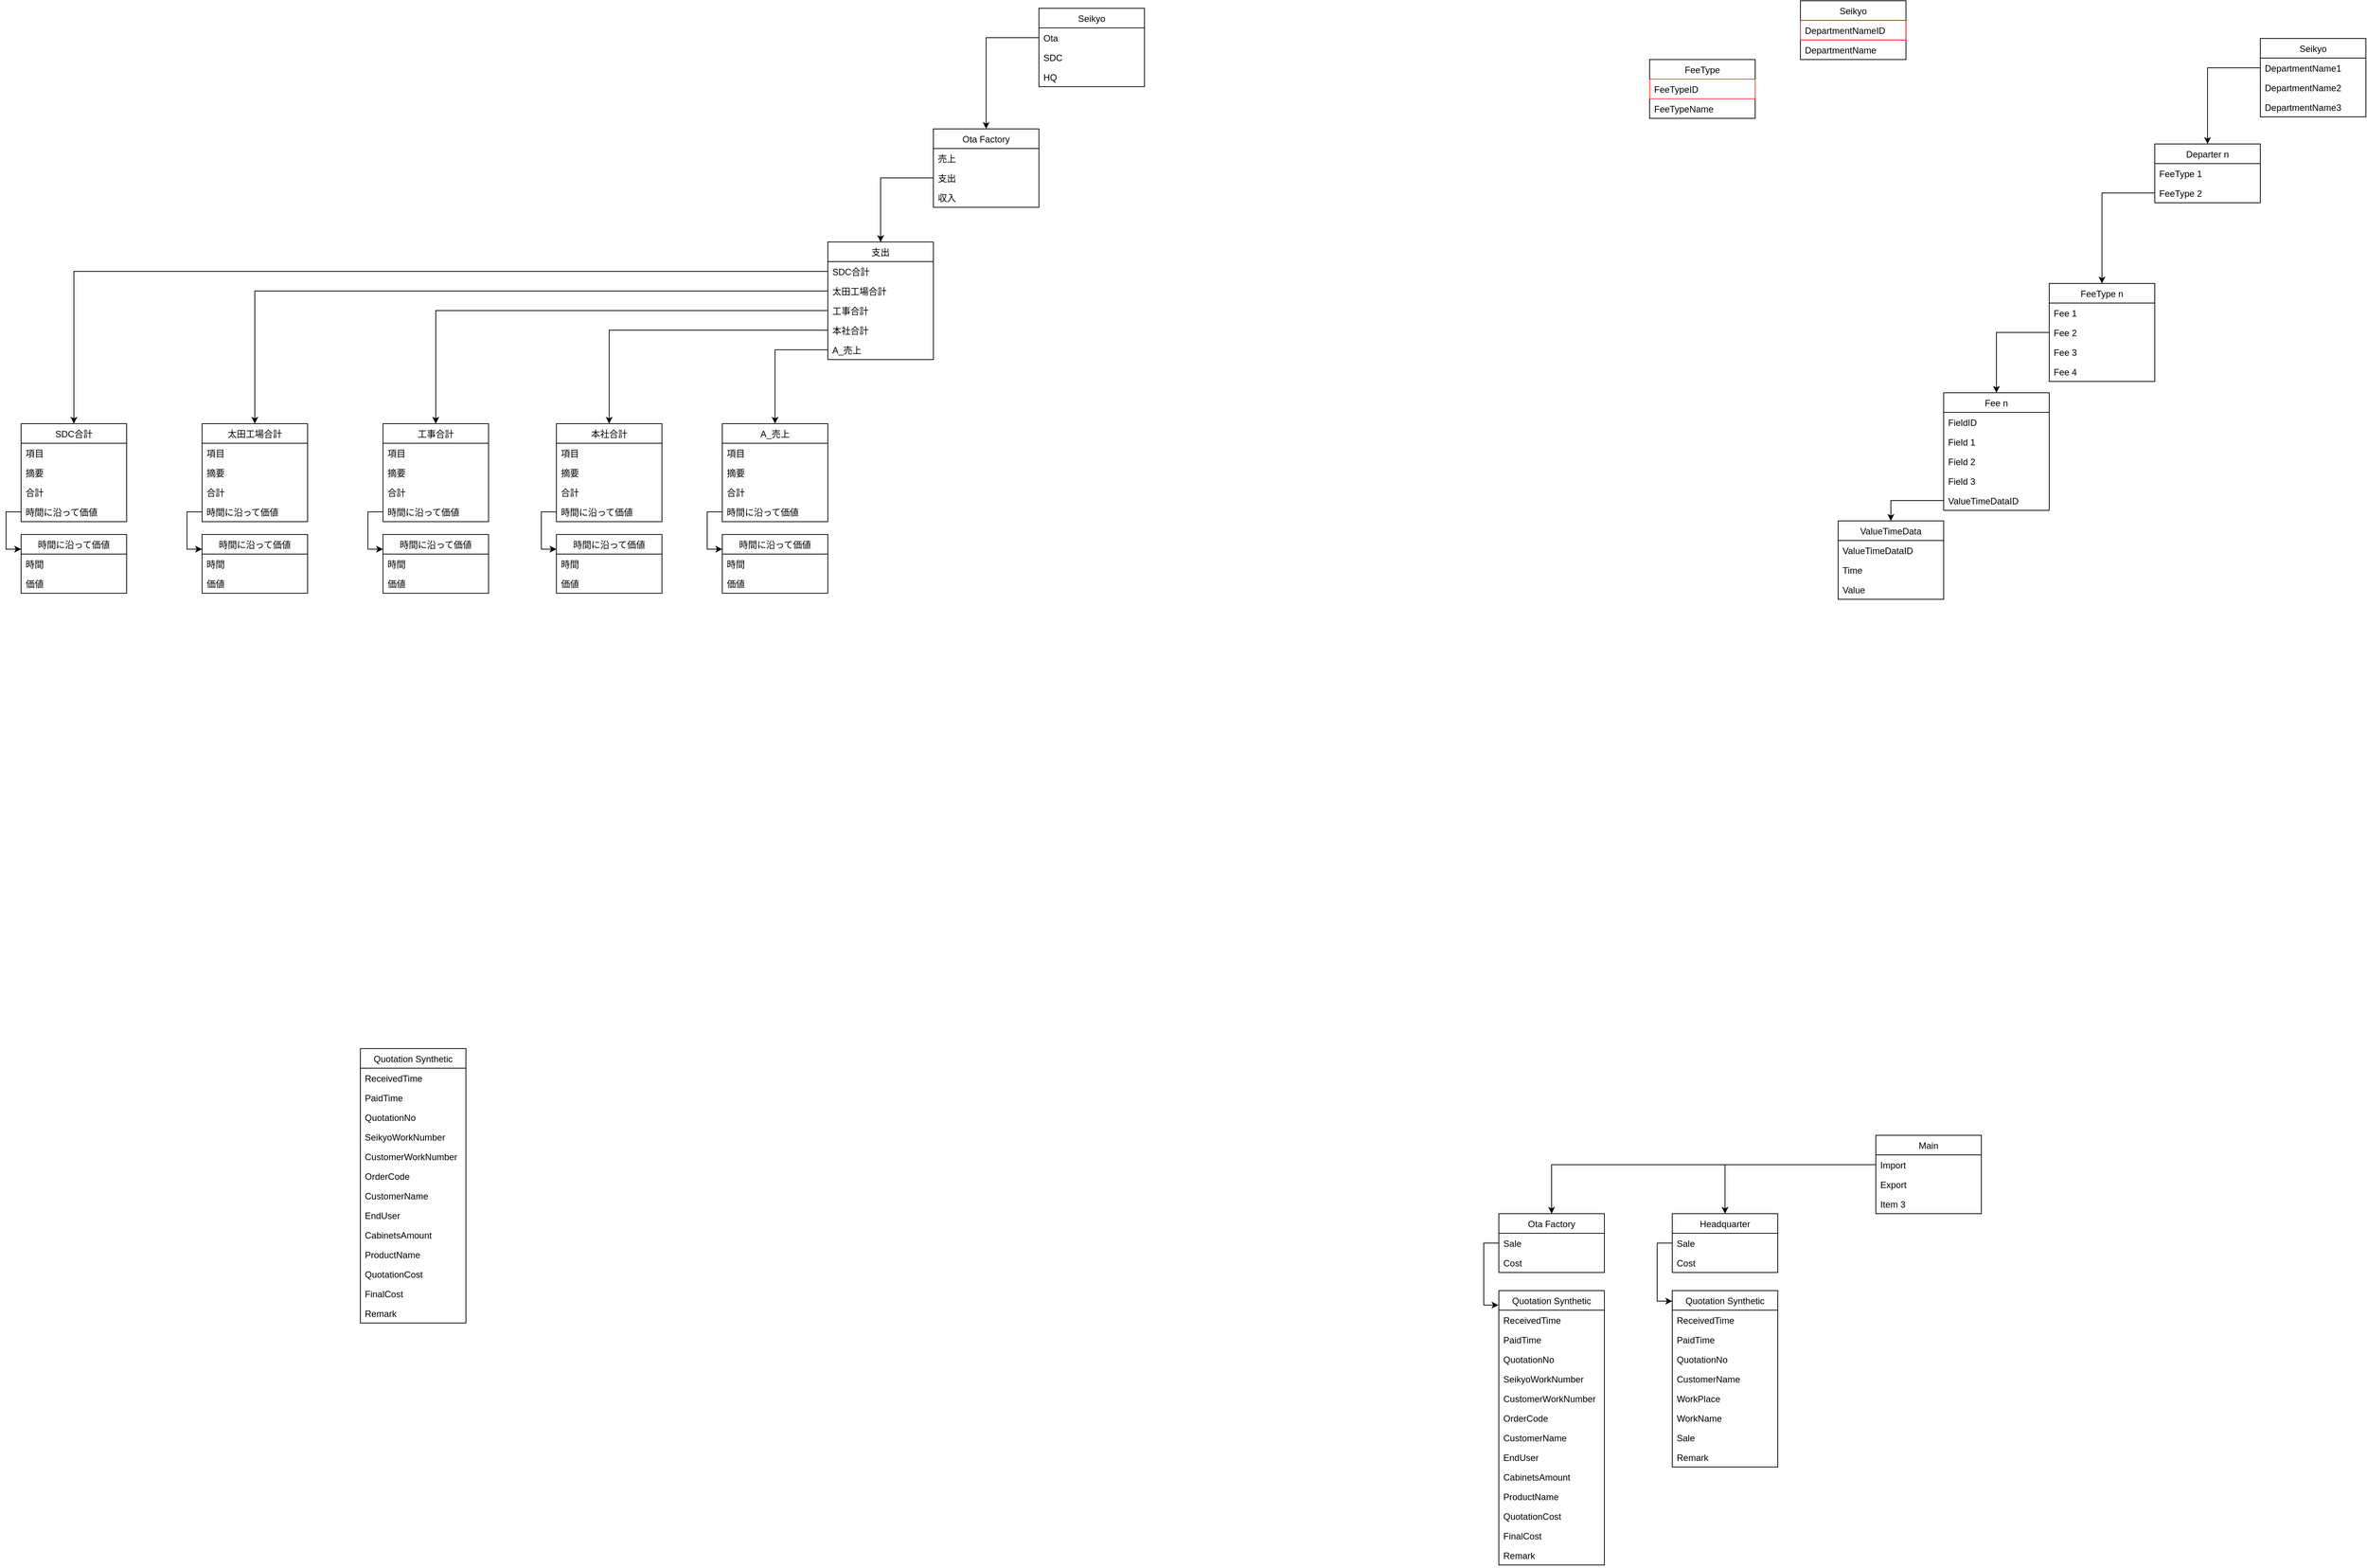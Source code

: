 <mxfile version="14.6.13" type="device"><diagram name="Page-1" id="5f0bae14-7c28-e335-631c-24af17079c00"><mxGraphModel dx="3862" dy="1682" grid="1" gridSize="10" guides="1" tooltips="1" connect="1" arrows="1" fold="1" page="1" pageScale="1" pageWidth="1100" pageHeight="850" background="#ffffff" math="0" shadow="0"><root><mxCell id="0"/><mxCell id="1" parent="0"/><mxCell id="b7FvER6oahAJtazJv_hI-1" value="Main" style="swimlane;fontStyle=0;childLayout=stackLayout;horizontal=1;startSize=26;horizontalStack=0;resizeParent=1;resizeParentMax=0;resizeLast=0;collapsible=1;marginBottom=0;" parent="1" vertex="1"><mxGeometry x="300" y="705" width="140" height="104" as="geometry"/></mxCell><mxCell id="b7FvER6oahAJtazJv_hI-2" value="Import" style="text;strokeColor=none;fillColor=none;align=left;verticalAlign=top;spacingLeft=4;spacingRight=4;overflow=hidden;rotatable=0;points=[[0,0.5],[1,0.5]];portConstraint=eastwest;" parent="b7FvER6oahAJtazJv_hI-1" vertex="1"><mxGeometry y="26" width="140" height="26" as="geometry"/></mxCell><mxCell id="b7FvER6oahAJtazJv_hI-3" value="Export" style="text;strokeColor=none;fillColor=none;align=left;verticalAlign=top;spacingLeft=4;spacingRight=4;overflow=hidden;rotatable=0;points=[[0,0.5],[1,0.5]];portConstraint=eastwest;" parent="b7FvER6oahAJtazJv_hI-1" vertex="1"><mxGeometry y="52" width="140" height="26" as="geometry"/></mxCell><mxCell id="b7FvER6oahAJtazJv_hI-4" value="Item 3" style="text;strokeColor=none;fillColor=none;align=left;verticalAlign=top;spacingLeft=4;spacingRight=4;overflow=hidden;rotatable=0;points=[[0,0.5],[1,0.5]];portConstraint=eastwest;" parent="b7FvER6oahAJtazJv_hI-1" vertex="1"><mxGeometry y="78" width="140" height="26" as="geometry"/></mxCell><mxCell id="b7FvER6oahAJtazJv_hI-6" value="Headquarter" style="swimlane;fontStyle=0;childLayout=stackLayout;horizontal=1;startSize=26;horizontalStack=0;resizeParent=1;resizeParentMax=0;resizeLast=0;collapsible=1;marginBottom=0;" parent="1" vertex="1"><mxGeometry x="30" y="809" width="140" height="78" as="geometry"/></mxCell><mxCell id="b7FvER6oahAJtazJv_hI-7" value="Sale" style="text;strokeColor=none;fillColor=none;align=left;verticalAlign=top;spacingLeft=4;spacingRight=4;overflow=hidden;rotatable=0;points=[[0,0.5],[1,0.5]];portConstraint=eastwest;" parent="b7FvER6oahAJtazJv_hI-6" vertex="1"><mxGeometry y="26" width="140" height="26" as="geometry"/></mxCell><mxCell id="b7FvER6oahAJtazJv_hI-25" value="Cost" style="text;strokeColor=none;fillColor=none;align=left;verticalAlign=top;spacingLeft=4;spacingRight=4;overflow=hidden;rotatable=0;points=[[0,0.5],[1,0.5]];portConstraint=eastwest;" parent="b7FvER6oahAJtazJv_hI-6" vertex="1"><mxGeometry y="52" width="140" height="26" as="geometry"/></mxCell><mxCell id="b7FvER6oahAJtazJv_hI-10" style="edgeStyle=orthogonalEdgeStyle;rounded=0;orthogonalLoop=1;jettySize=auto;html=1;entryX=0.5;entryY=0;entryDx=0;entryDy=0;" parent="1" source="b7FvER6oahAJtazJv_hI-2" target="b7FvER6oahAJtazJv_hI-6" edge="1"><mxGeometry relative="1" as="geometry"/></mxCell><mxCell id="b7FvER6oahAJtazJv_hI-21" value="Ota Factory" style="swimlane;fontStyle=0;childLayout=stackLayout;horizontal=1;startSize=26;horizontalStack=0;resizeParent=1;resizeParentMax=0;resizeLast=0;collapsible=1;marginBottom=0;" parent="1" vertex="1"><mxGeometry x="-200" y="809" width="140" height="78" as="geometry"/></mxCell><mxCell id="b7FvER6oahAJtazJv_hI-22" value="Sale" style="text;strokeColor=none;fillColor=none;align=left;verticalAlign=top;spacingLeft=4;spacingRight=4;overflow=hidden;rotatable=0;points=[[0,0.5],[1,0.5]];portConstraint=eastwest;" parent="b7FvER6oahAJtazJv_hI-21" vertex="1"><mxGeometry y="26" width="140" height="26" as="geometry"/></mxCell><mxCell id="b7FvER6oahAJtazJv_hI-23" value="Cost" style="text;strokeColor=none;fillColor=none;align=left;verticalAlign=top;spacingLeft=4;spacingRight=4;overflow=hidden;rotatable=0;points=[[0,0.5],[1,0.5]];portConstraint=eastwest;" parent="b7FvER6oahAJtazJv_hI-21" vertex="1"><mxGeometry y="52" width="140" height="26" as="geometry"/></mxCell><mxCell id="b7FvER6oahAJtazJv_hI-26" value="Quotation Synthetic" style="swimlane;fontStyle=0;childLayout=stackLayout;horizontal=1;startSize=26;horizontalStack=0;resizeParent=1;resizeParentMax=0;resizeLast=0;collapsible=1;marginBottom=0;" parent="1" vertex="1"><mxGeometry x="30" y="911" width="140" height="234" as="geometry"/></mxCell><mxCell id="b7FvER6oahAJtazJv_hI-34" value="ReceivedTime" style="text;strokeColor=none;fillColor=none;align=left;verticalAlign=top;spacingLeft=4;spacingRight=4;overflow=hidden;rotatable=0;points=[[0,0.5],[1,0.5]];portConstraint=eastwest;" parent="b7FvER6oahAJtazJv_hI-26" vertex="1"><mxGeometry y="26" width="140" height="26" as="geometry"/></mxCell><mxCell id="b7FvER6oahAJtazJv_hI-35" value="PaidTime" style="text;strokeColor=none;fillColor=none;align=left;verticalAlign=top;spacingLeft=4;spacingRight=4;overflow=hidden;rotatable=0;points=[[0,0.5],[1,0.5]];portConstraint=eastwest;" parent="b7FvER6oahAJtazJv_hI-26" vertex="1"><mxGeometry y="52" width="140" height="26" as="geometry"/></mxCell><mxCell id="b7FvER6oahAJtazJv_hI-27" value="QuotationNo" style="text;strokeColor=none;fillColor=none;align=left;verticalAlign=top;spacingLeft=4;spacingRight=4;overflow=hidden;rotatable=0;points=[[0,0.5],[1,0.5]];portConstraint=eastwest;" parent="b7FvER6oahAJtazJv_hI-26" vertex="1"><mxGeometry y="78" width="140" height="26" as="geometry"/></mxCell><mxCell id="b7FvER6oahAJtazJv_hI-29" value="CustomerName" style="text;strokeColor=none;fillColor=none;align=left;verticalAlign=top;spacingLeft=4;spacingRight=4;overflow=hidden;rotatable=0;points=[[0,0.5],[1,0.5]];portConstraint=eastwest;" parent="b7FvER6oahAJtazJv_hI-26" vertex="1"><mxGeometry y="104" width="140" height="26" as="geometry"/></mxCell><mxCell id="b7FvER6oahAJtazJv_hI-30" value="WorkPlace" style="text;strokeColor=none;fillColor=none;align=left;verticalAlign=top;spacingLeft=4;spacingRight=4;overflow=hidden;rotatable=0;points=[[0,0.5],[1,0.5]];portConstraint=eastwest;" parent="b7FvER6oahAJtazJv_hI-26" vertex="1"><mxGeometry y="130" width="140" height="26" as="geometry"/></mxCell><mxCell id="b7FvER6oahAJtazJv_hI-31" value="WorkName" style="text;strokeColor=none;fillColor=none;align=left;verticalAlign=top;spacingLeft=4;spacingRight=4;overflow=hidden;rotatable=0;points=[[0,0.5],[1,0.5]];portConstraint=eastwest;" parent="b7FvER6oahAJtazJv_hI-26" vertex="1"><mxGeometry y="156" width="140" height="26" as="geometry"/></mxCell><mxCell id="b7FvER6oahAJtazJv_hI-32" value="Sale" style="text;strokeColor=none;fillColor=none;align=left;verticalAlign=top;spacingLeft=4;spacingRight=4;overflow=hidden;rotatable=0;points=[[0,0.5],[1,0.5]];portConstraint=eastwest;" parent="b7FvER6oahAJtazJv_hI-26" vertex="1"><mxGeometry y="182" width="140" height="26" as="geometry"/></mxCell><mxCell id="b7FvER6oahAJtazJv_hI-33" value="Remark" style="text;strokeColor=none;fillColor=none;align=left;verticalAlign=top;spacingLeft=4;spacingRight=4;overflow=hidden;rotatable=0;points=[[0,0.5],[1,0.5]];portConstraint=eastwest;" parent="b7FvER6oahAJtazJv_hI-26" vertex="1"><mxGeometry y="208" width="140" height="26" as="geometry"/></mxCell><mxCell id="b7FvER6oahAJtazJv_hI-36" style="edgeStyle=orthogonalEdgeStyle;rounded=0;orthogonalLoop=1;jettySize=auto;html=1;entryX=0;entryY=0.06;entryDx=0;entryDy=0;entryPerimeter=0;" parent="1" source="b7FvER6oahAJtazJv_hI-7" target="b7FvER6oahAJtazJv_hI-26" edge="1"><mxGeometry relative="1" as="geometry"/></mxCell><mxCell id="b7FvER6oahAJtazJv_hI-37" value="Quotation Synthetic" style="swimlane;fontStyle=0;childLayout=stackLayout;horizontal=1;startSize=26;horizontalStack=0;resizeParent=1;resizeParentMax=0;resizeLast=0;collapsible=1;marginBottom=0;" parent="1" vertex="1"><mxGeometry x="-200" y="911" width="140" height="364" as="geometry"/></mxCell><mxCell id="b7FvER6oahAJtazJv_hI-38" value="ReceivedTime" style="text;strokeColor=none;fillColor=none;align=left;verticalAlign=top;spacingLeft=4;spacingRight=4;overflow=hidden;rotatable=0;points=[[0,0.5],[1,0.5]];portConstraint=eastwest;" parent="b7FvER6oahAJtazJv_hI-37" vertex="1"><mxGeometry y="26" width="140" height="26" as="geometry"/></mxCell><mxCell id="b7FvER6oahAJtazJv_hI-55" value="PaidTime" style="text;strokeColor=none;fillColor=none;align=left;verticalAlign=top;spacingLeft=4;spacingRight=4;overflow=hidden;rotatable=0;points=[[0,0.5],[1,0.5]];portConstraint=eastwest;" parent="b7FvER6oahAJtazJv_hI-37" vertex="1"><mxGeometry y="52" width="140" height="26" as="geometry"/></mxCell><mxCell id="b7FvER6oahAJtazJv_hI-40" value="QuotationNo" style="text;strokeColor=none;fillColor=none;align=left;verticalAlign=top;spacingLeft=4;spacingRight=4;overflow=hidden;rotatable=0;points=[[0,0.5],[1,0.5]];portConstraint=eastwest;" parent="b7FvER6oahAJtazJv_hI-37" vertex="1"><mxGeometry y="78" width="140" height="26" as="geometry"/></mxCell><mxCell id="b7FvER6oahAJtazJv_hI-50" value="SeikyoWorkNumber" style="text;strokeColor=none;fillColor=none;align=left;verticalAlign=top;spacingLeft=4;spacingRight=4;overflow=hidden;rotatable=0;points=[[0,0.5],[1,0.5]];portConstraint=eastwest;" parent="b7FvER6oahAJtazJv_hI-37" vertex="1"><mxGeometry y="104" width="140" height="26" as="geometry"/></mxCell><mxCell id="b7FvER6oahAJtazJv_hI-51" value="CustomerWorkNumber" style="text;strokeColor=none;fillColor=none;align=left;verticalAlign=top;spacingLeft=4;spacingRight=4;overflow=hidden;rotatable=0;points=[[0,0.5],[1,0.5]];portConstraint=eastwest;" parent="b7FvER6oahAJtazJv_hI-37" vertex="1"><mxGeometry y="130" width="140" height="26" as="geometry"/></mxCell><mxCell id="b7FvER6oahAJtazJv_hI-49" value="OrderCode" style="text;strokeColor=none;fillColor=none;align=left;verticalAlign=top;spacingLeft=4;spacingRight=4;overflow=hidden;rotatable=0;points=[[0,0.5],[1,0.5]];portConstraint=eastwest;" parent="b7FvER6oahAJtazJv_hI-37" vertex="1"><mxGeometry y="156" width="140" height="26" as="geometry"/></mxCell><mxCell id="b7FvER6oahAJtazJv_hI-52" value="CustomerName" style="text;strokeColor=none;fillColor=none;align=left;verticalAlign=top;spacingLeft=4;spacingRight=4;overflow=hidden;rotatable=0;points=[[0,0.5],[1,0.5]];portConstraint=eastwest;" parent="b7FvER6oahAJtazJv_hI-37" vertex="1"><mxGeometry y="182" width="140" height="26" as="geometry"/></mxCell><mxCell id="b7FvER6oahAJtazJv_hI-41" value="EndUser" style="text;strokeColor=none;fillColor=none;align=left;verticalAlign=top;spacingLeft=4;spacingRight=4;overflow=hidden;rotatable=0;points=[[0,0.5],[1,0.5]];portConstraint=eastwest;" parent="b7FvER6oahAJtazJv_hI-37" vertex="1"><mxGeometry y="208" width="140" height="26" as="geometry"/></mxCell><mxCell id="b7FvER6oahAJtazJv_hI-42" value="CabinetsAmount" style="text;strokeColor=none;fillColor=none;align=left;verticalAlign=top;spacingLeft=4;spacingRight=4;overflow=hidden;rotatable=0;points=[[0,0.5],[1,0.5]];portConstraint=eastwest;" parent="b7FvER6oahAJtazJv_hI-37" vertex="1"><mxGeometry y="234" width="140" height="26" as="geometry"/></mxCell><mxCell id="b7FvER6oahAJtazJv_hI-43" value="ProductName" style="text;strokeColor=none;fillColor=none;align=left;verticalAlign=top;spacingLeft=4;spacingRight=4;overflow=hidden;rotatable=0;points=[[0,0.5],[1,0.5]];portConstraint=eastwest;" parent="b7FvER6oahAJtazJv_hI-37" vertex="1"><mxGeometry y="260" width="140" height="26" as="geometry"/></mxCell><mxCell id="b7FvER6oahAJtazJv_hI-44" value="QuotationCost" style="text;strokeColor=none;fillColor=none;align=left;verticalAlign=top;spacingLeft=4;spacingRight=4;overflow=hidden;rotatable=0;points=[[0,0.5],[1,0.5]];portConstraint=eastwest;" parent="b7FvER6oahAJtazJv_hI-37" vertex="1"><mxGeometry y="286" width="140" height="26" as="geometry"/></mxCell><mxCell id="b7FvER6oahAJtazJv_hI-45" value="FinalCost" style="text;strokeColor=none;fillColor=none;align=left;verticalAlign=top;spacingLeft=4;spacingRight=4;overflow=hidden;rotatable=0;points=[[0,0.5],[1,0.5]];portConstraint=eastwest;" parent="b7FvER6oahAJtazJv_hI-37" vertex="1"><mxGeometry y="312" width="140" height="26" as="geometry"/></mxCell><mxCell id="b7FvER6oahAJtazJv_hI-53" value="Remark" style="text;strokeColor=none;fillColor=none;align=left;verticalAlign=top;spacingLeft=4;spacingRight=4;overflow=hidden;rotatable=0;points=[[0,0.5],[1,0.5]];portConstraint=eastwest;" parent="b7FvER6oahAJtazJv_hI-37" vertex="1"><mxGeometry y="338" width="140" height="26" as="geometry"/></mxCell><mxCell id="b7FvER6oahAJtazJv_hI-46" style="edgeStyle=orthogonalEdgeStyle;rounded=0;orthogonalLoop=1;jettySize=auto;html=1;entryX=-0.004;entryY=0.053;entryDx=0;entryDy=0;entryPerimeter=0;" parent="1" source="b7FvER6oahAJtazJv_hI-22" target="b7FvER6oahAJtazJv_hI-37" edge="1"><mxGeometry relative="1" as="geometry"/></mxCell><mxCell id="b7FvER6oahAJtazJv_hI-56" style="edgeStyle=orthogonalEdgeStyle;rounded=0;orthogonalLoop=1;jettySize=auto;html=1;" parent="1" source="b7FvER6oahAJtazJv_hI-2" target="b7FvER6oahAJtazJv_hI-21" edge="1"><mxGeometry relative="1" as="geometry"/></mxCell><mxCell id="lyjsyBZtoiQMsqXR9w-c-1" value="支出" style="swimlane;fontStyle=0;childLayout=stackLayout;horizontal=1;startSize=26;horizontalStack=0;resizeParent=1;resizeParentMax=0;resizeLast=0;collapsible=1;marginBottom=0;" vertex="1" parent="1"><mxGeometry x="-1090" y="-480" width="140" height="156" as="geometry"/></mxCell><mxCell id="lyjsyBZtoiQMsqXR9w-c-2" value="SDC合計" style="text;strokeColor=none;fillColor=none;align=left;verticalAlign=top;spacingLeft=4;spacingRight=4;overflow=hidden;rotatable=0;points=[[0,0.5],[1,0.5]];portConstraint=eastwest;" vertex="1" parent="lyjsyBZtoiQMsqXR9w-c-1"><mxGeometry y="26" width="140" height="26" as="geometry"/></mxCell><mxCell id="lyjsyBZtoiQMsqXR9w-c-3" value="太田工場合計" style="text;strokeColor=none;fillColor=none;align=left;verticalAlign=top;spacingLeft=4;spacingRight=4;overflow=hidden;rotatable=0;points=[[0,0.5],[1,0.5]];portConstraint=eastwest;" vertex="1" parent="lyjsyBZtoiQMsqXR9w-c-1"><mxGeometry y="52" width="140" height="26" as="geometry"/></mxCell><mxCell id="lyjsyBZtoiQMsqXR9w-c-142" value="工事合計" style="text;strokeColor=none;fillColor=none;align=left;verticalAlign=top;spacingLeft=4;spacingRight=4;overflow=hidden;rotatable=0;points=[[0,0.5],[1,0.5]];portConstraint=eastwest;" vertex="1" parent="lyjsyBZtoiQMsqXR9w-c-1"><mxGeometry y="78" width="140" height="26" as="geometry"/></mxCell><mxCell id="lyjsyBZtoiQMsqXR9w-c-20" value="本社合計" style="text;strokeColor=none;fillColor=none;align=left;verticalAlign=top;spacingLeft=4;spacingRight=4;overflow=hidden;rotatable=0;points=[[0,0.5],[1,0.5]];portConstraint=eastwest;" vertex="1" parent="lyjsyBZtoiQMsqXR9w-c-1"><mxGeometry y="104" width="140" height="26" as="geometry"/></mxCell><mxCell id="lyjsyBZtoiQMsqXR9w-c-144" value="A_売上" style="text;strokeColor=none;fillColor=none;align=left;verticalAlign=top;spacingLeft=4;spacingRight=4;overflow=hidden;rotatable=0;points=[[0,0.5],[1,0.5]];portConstraint=eastwest;" vertex="1" parent="lyjsyBZtoiQMsqXR9w-c-1"><mxGeometry y="130" width="140" height="26" as="geometry"/></mxCell><mxCell id="lyjsyBZtoiQMsqXR9w-c-23" value="A_売上" style="swimlane;fontStyle=0;childLayout=stackLayout;horizontal=1;startSize=26;horizontalStack=0;resizeParent=1;resizeParentMax=0;resizeLast=0;collapsible=1;marginBottom=0;" vertex="1" parent="1"><mxGeometry x="-1230" y="-239" width="140" height="130" as="geometry"><mxRectangle x="-800" y="261" width="60" height="26" as="alternateBounds"/></mxGeometry></mxCell><mxCell id="lyjsyBZtoiQMsqXR9w-c-24" value="項目" style="text;strokeColor=none;fillColor=none;align=left;verticalAlign=top;spacingLeft=4;spacingRight=4;overflow=hidden;rotatable=0;points=[[0,0.5],[1,0.5]];portConstraint=eastwest;" vertex="1" parent="lyjsyBZtoiQMsqXR9w-c-23"><mxGeometry y="26" width="140" height="26" as="geometry"/></mxCell><mxCell id="lyjsyBZtoiQMsqXR9w-c-27" value="摘要" style="text;strokeColor=none;fillColor=none;align=left;verticalAlign=top;spacingLeft=4;spacingRight=4;overflow=hidden;rotatable=0;points=[[0,0.5],[1,0.5]];portConstraint=eastwest;" vertex="1" parent="lyjsyBZtoiQMsqXR9w-c-23"><mxGeometry y="52" width="140" height="26" as="geometry"/></mxCell><mxCell id="lyjsyBZtoiQMsqXR9w-c-28" value="合計" style="text;strokeColor=none;fillColor=none;align=left;verticalAlign=top;spacingLeft=4;spacingRight=4;overflow=hidden;rotatable=0;points=[[0,0.5],[1,0.5]];portConstraint=eastwest;" vertex="1" parent="lyjsyBZtoiQMsqXR9w-c-23"><mxGeometry y="78" width="140" height="26" as="geometry"/></mxCell><mxCell id="lyjsyBZtoiQMsqXR9w-c-42" value="時間に沿って価値" style="text;strokeColor=none;fillColor=none;align=left;verticalAlign=top;spacingLeft=4;spacingRight=4;overflow=hidden;rotatable=0;points=[[0,0.5],[1,0.5]];portConstraint=eastwest;" vertex="1" parent="lyjsyBZtoiQMsqXR9w-c-23"><mxGeometry y="104" width="140" height="26" as="geometry"/></mxCell><mxCell id="lyjsyBZtoiQMsqXR9w-c-65" value="時間に沿って価値" style="swimlane;fontStyle=0;childLayout=stackLayout;horizontal=1;startSize=26;horizontalStack=0;resizeParent=1;resizeParentMax=0;resizeLast=0;collapsible=1;marginBottom=0;" vertex="1" parent="1"><mxGeometry x="-1230" y="-92" width="140" height="78" as="geometry"/></mxCell><mxCell id="lyjsyBZtoiQMsqXR9w-c-66" value="時間" style="text;strokeColor=none;fillColor=none;align=left;verticalAlign=top;spacingLeft=4;spacingRight=4;overflow=hidden;rotatable=0;points=[[0,0.5],[1,0.5]];portConstraint=eastwest;" vertex="1" parent="lyjsyBZtoiQMsqXR9w-c-65"><mxGeometry y="26" width="140" height="26" as="geometry"/></mxCell><mxCell id="lyjsyBZtoiQMsqXR9w-c-67" value="価値" style="text;strokeColor=none;fillColor=none;align=left;verticalAlign=top;spacingLeft=4;spacingRight=4;overflow=hidden;rotatable=0;points=[[0,0.5],[1,0.5]];portConstraint=eastwest;" vertex="1" parent="lyjsyBZtoiQMsqXR9w-c-65"><mxGeometry y="52" width="140" height="26" as="geometry"/></mxCell><mxCell id="lyjsyBZtoiQMsqXR9w-c-72" style="edgeStyle=orthogonalEdgeStyle;rounded=0;orthogonalLoop=1;jettySize=auto;html=1;entryX=0;entryY=0.25;entryDx=0;entryDy=0;" edge="1" parent="1" source="lyjsyBZtoiQMsqXR9w-c-42" target="lyjsyBZtoiQMsqXR9w-c-65"><mxGeometry relative="1" as="geometry"/></mxCell><mxCell id="lyjsyBZtoiQMsqXR9w-c-73" value="本社合計" style="swimlane;fontStyle=0;childLayout=stackLayout;horizontal=1;startSize=26;horizontalStack=0;resizeParent=1;resizeParentMax=0;resizeLast=0;collapsible=1;marginBottom=0;" vertex="1" parent="1"><mxGeometry x="-1450" y="-239" width="140" height="130" as="geometry"><mxRectangle x="-800" y="261" width="60" height="26" as="alternateBounds"/></mxGeometry></mxCell><mxCell id="lyjsyBZtoiQMsqXR9w-c-74" value="項目" style="text;strokeColor=none;fillColor=none;align=left;verticalAlign=top;spacingLeft=4;spacingRight=4;overflow=hidden;rotatable=0;points=[[0,0.5],[1,0.5]];portConstraint=eastwest;" vertex="1" parent="lyjsyBZtoiQMsqXR9w-c-73"><mxGeometry y="26" width="140" height="26" as="geometry"/></mxCell><mxCell id="lyjsyBZtoiQMsqXR9w-c-75" value="摘要" style="text;strokeColor=none;fillColor=none;align=left;verticalAlign=top;spacingLeft=4;spacingRight=4;overflow=hidden;rotatable=0;points=[[0,0.5],[1,0.5]];portConstraint=eastwest;" vertex="1" parent="lyjsyBZtoiQMsqXR9w-c-73"><mxGeometry y="52" width="140" height="26" as="geometry"/></mxCell><mxCell id="lyjsyBZtoiQMsqXR9w-c-76" value="合計" style="text;strokeColor=none;fillColor=none;align=left;verticalAlign=top;spacingLeft=4;spacingRight=4;overflow=hidden;rotatable=0;points=[[0,0.5],[1,0.5]];portConstraint=eastwest;" vertex="1" parent="lyjsyBZtoiQMsqXR9w-c-73"><mxGeometry y="78" width="140" height="26" as="geometry"/></mxCell><mxCell id="lyjsyBZtoiQMsqXR9w-c-77" value="時間に沿って価値" style="text;strokeColor=none;fillColor=none;align=left;verticalAlign=top;spacingLeft=4;spacingRight=4;overflow=hidden;rotatable=0;points=[[0,0.5],[1,0.5]];portConstraint=eastwest;" vertex="1" parent="lyjsyBZtoiQMsqXR9w-c-73"><mxGeometry y="104" width="140" height="26" as="geometry"/></mxCell><mxCell id="lyjsyBZtoiQMsqXR9w-c-78" value="時間に沿って価値" style="swimlane;fontStyle=0;childLayout=stackLayout;horizontal=1;startSize=26;horizontalStack=0;resizeParent=1;resizeParentMax=0;resizeLast=0;collapsible=1;marginBottom=0;" vertex="1" parent="1"><mxGeometry x="-1450" y="-92" width="140" height="78" as="geometry"/></mxCell><mxCell id="lyjsyBZtoiQMsqXR9w-c-79" value="時間" style="text;strokeColor=none;fillColor=none;align=left;verticalAlign=top;spacingLeft=4;spacingRight=4;overflow=hidden;rotatable=0;points=[[0,0.5],[1,0.5]];portConstraint=eastwest;" vertex="1" parent="lyjsyBZtoiQMsqXR9w-c-78"><mxGeometry y="26" width="140" height="26" as="geometry"/></mxCell><mxCell id="lyjsyBZtoiQMsqXR9w-c-80" value="価値" style="text;strokeColor=none;fillColor=none;align=left;verticalAlign=top;spacingLeft=4;spacingRight=4;overflow=hidden;rotatable=0;points=[[0,0.5],[1,0.5]];portConstraint=eastwest;" vertex="1" parent="lyjsyBZtoiQMsqXR9w-c-78"><mxGeometry y="52" width="140" height="26" as="geometry"/></mxCell><mxCell id="lyjsyBZtoiQMsqXR9w-c-81" style="edgeStyle=orthogonalEdgeStyle;rounded=0;orthogonalLoop=1;jettySize=auto;html=1;entryX=0;entryY=0.25;entryDx=0;entryDy=0;" edge="1" source="lyjsyBZtoiQMsqXR9w-c-77" target="lyjsyBZtoiQMsqXR9w-c-78" parent="1"><mxGeometry relative="1" as="geometry"/></mxCell><mxCell id="lyjsyBZtoiQMsqXR9w-c-82" value="工事合計" style="swimlane;fontStyle=0;childLayout=stackLayout;horizontal=1;startSize=26;horizontalStack=0;resizeParent=1;resizeParentMax=0;resizeLast=0;collapsible=1;marginBottom=0;" vertex="1" parent="1"><mxGeometry x="-1680" y="-239" width="140" height="130" as="geometry"><mxRectangle x="-800" y="261" width="60" height="26" as="alternateBounds"/></mxGeometry></mxCell><mxCell id="lyjsyBZtoiQMsqXR9w-c-83" value="項目" style="text;strokeColor=none;fillColor=none;align=left;verticalAlign=top;spacingLeft=4;spacingRight=4;overflow=hidden;rotatable=0;points=[[0,0.5],[1,0.5]];portConstraint=eastwest;" vertex="1" parent="lyjsyBZtoiQMsqXR9w-c-82"><mxGeometry y="26" width="140" height="26" as="geometry"/></mxCell><mxCell id="lyjsyBZtoiQMsqXR9w-c-84" value="摘要" style="text;strokeColor=none;fillColor=none;align=left;verticalAlign=top;spacingLeft=4;spacingRight=4;overflow=hidden;rotatable=0;points=[[0,0.5],[1,0.5]];portConstraint=eastwest;" vertex="1" parent="lyjsyBZtoiQMsqXR9w-c-82"><mxGeometry y="52" width="140" height="26" as="geometry"/></mxCell><mxCell id="lyjsyBZtoiQMsqXR9w-c-85" value="合計" style="text;strokeColor=none;fillColor=none;align=left;verticalAlign=top;spacingLeft=4;spacingRight=4;overflow=hidden;rotatable=0;points=[[0,0.5],[1,0.5]];portConstraint=eastwest;" vertex="1" parent="lyjsyBZtoiQMsqXR9w-c-82"><mxGeometry y="78" width="140" height="26" as="geometry"/></mxCell><mxCell id="lyjsyBZtoiQMsqXR9w-c-86" value="時間に沿って価値" style="text;strokeColor=none;fillColor=none;align=left;verticalAlign=top;spacingLeft=4;spacingRight=4;overflow=hidden;rotatable=0;points=[[0,0.5],[1,0.5]];portConstraint=eastwest;" vertex="1" parent="lyjsyBZtoiQMsqXR9w-c-82"><mxGeometry y="104" width="140" height="26" as="geometry"/></mxCell><mxCell id="lyjsyBZtoiQMsqXR9w-c-87" value="時間に沿って価値" style="swimlane;fontStyle=0;childLayout=stackLayout;horizontal=1;startSize=26;horizontalStack=0;resizeParent=1;resizeParentMax=0;resizeLast=0;collapsible=1;marginBottom=0;" vertex="1" parent="1"><mxGeometry x="-1680" y="-92" width="140" height="78" as="geometry"/></mxCell><mxCell id="lyjsyBZtoiQMsqXR9w-c-88" value="時間" style="text;strokeColor=none;fillColor=none;align=left;verticalAlign=top;spacingLeft=4;spacingRight=4;overflow=hidden;rotatable=0;points=[[0,0.5],[1,0.5]];portConstraint=eastwest;" vertex="1" parent="lyjsyBZtoiQMsqXR9w-c-87"><mxGeometry y="26" width="140" height="26" as="geometry"/></mxCell><mxCell id="lyjsyBZtoiQMsqXR9w-c-89" value="価値" style="text;strokeColor=none;fillColor=none;align=left;verticalAlign=top;spacingLeft=4;spacingRight=4;overflow=hidden;rotatable=0;points=[[0,0.5],[1,0.5]];portConstraint=eastwest;" vertex="1" parent="lyjsyBZtoiQMsqXR9w-c-87"><mxGeometry y="52" width="140" height="26" as="geometry"/></mxCell><mxCell id="lyjsyBZtoiQMsqXR9w-c-90" style="edgeStyle=orthogonalEdgeStyle;rounded=0;orthogonalLoop=1;jettySize=auto;html=1;entryX=0;entryY=0.25;entryDx=0;entryDy=0;" edge="1" source="lyjsyBZtoiQMsqXR9w-c-86" target="lyjsyBZtoiQMsqXR9w-c-87" parent="1"><mxGeometry relative="1" as="geometry"/></mxCell><mxCell id="lyjsyBZtoiQMsqXR9w-c-104" value="太田工場合計" style="swimlane;fontStyle=0;childLayout=stackLayout;horizontal=1;startSize=26;horizontalStack=0;resizeParent=1;resizeParentMax=0;resizeLast=0;collapsible=1;marginBottom=0;" vertex="1" parent="1"><mxGeometry x="-1920" y="-239" width="140" height="130" as="geometry"><mxRectangle x="-800" y="261" width="60" height="26" as="alternateBounds"/></mxGeometry></mxCell><mxCell id="lyjsyBZtoiQMsqXR9w-c-105" value="項目" style="text;strokeColor=none;fillColor=none;align=left;verticalAlign=top;spacingLeft=4;spacingRight=4;overflow=hidden;rotatable=0;points=[[0,0.5],[1,0.5]];portConstraint=eastwest;" vertex="1" parent="lyjsyBZtoiQMsqXR9w-c-104"><mxGeometry y="26" width="140" height="26" as="geometry"/></mxCell><mxCell id="lyjsyBZtoiQMsqXR9w-c-106" value="摘要" style="text;strokeColor=none;fillColor=none;align=left;verticalAlign=top;spacingLeft=4;spacingRight=4;overflow=hidden;rotatable=0;points=[[0,0.5],[1,0.5]];portConstraint=eastwest;" vertex="1" parent="lyjsyBZtoiQMsqXR9w-c-104"><mxGeometry y="52" width="140" height="26" as="geometry"/></mxCell><mxCell id="lyjsyBZtoiQMsqXR9w-c-107" value="合計" style="text;strokeColor=none;fillColor=none;align=left;verticalAlign=top;spacingLeft=4;spacingRight=4;overflow=hidden;rotatable=0;points=[[0,0.5],[1,0.5]];portConstraint=eastwest;" vertex="1" parent="lyjsyBZtoiQMsqXR9w-c-104"><mxGeometry y="78" width="140" height="26" as="geometry"/></mxCell><mxCell id="lyjsyBZtoiQMsqXR9w-c-108" value="時間に沿って価値" style="text;strokeColor=none;fillColor=none;align=left;verticalAlign=top;spacingLeft=4;spacingRight=4;overflow=hidden;rotatable=0;points=[[0,0.5],[1,0.5]];portConstraint=eastwest;" vertex="1" parent="lyjsyBZtoiQMsqXR9w-c-104"><mxGeometry y="104" width="140" height="26" as="geometry"/></mxCell><mxCell id="lyjsyBZtoiQMsqXR9w-c-109" value="時間に沿って価値" style="swimlane;fontStyle=0;childLayout=stackLayout;horizontal=1;startSize=26;horizontalStack=0;resizeParent=1;resizeParentMax=0;resizeLast=0;collapsible=1;marginBottom=0;" vertex="1" parent="1"><mxGeometry x="-1920" y="-92" width="140" height="78" as="geometry"/></mxCell><mxCell id="lyjsyBZtoiQMsqXR9w-c-110" value="時間" style="text;strokeColor=none;fillColor=none;align=left;verticalAlign=top;spacingLeft=4;spacingRight=4;overflow=hidden;rotatable=0;points=[[0,0.5],[1,0.5]];portConstraint=eastwest;" vertex="1" parent="lyjsyBZtoiQMsqXR9w-c-109"><mxGeometry y="26" width="140" height="26" as="geometry"/></mxCell><mxCell id="lyjsyBZtoiQMsqXR9w-c-111" value="価値" style="text;strokeColor=none;fillColor=none;align=left;verticalAlign=top;spacingLeft=4;spacingRight=4;overflow=hidden;rotatable=0;points=[[0,0.5],[1,0.5]];portConstraint=eastwest;" vertex="1" parent="lyjsyBZtoiQMsqXR9w-c-109"><mxGeometry y="52" width="140" height="26" as="geometry"/></mxCell><mxCell id="lyjsyBZtoiQMsqXR9w-c-112" style="edgeStyle=orthogonalEdgeStyle;rounded=0;orthogonalLoop=1;jettySize=auto;html=1;entryX=0;entryY=0.25;entryDx=0;entryDy=0;" edge="1" source="lyjsyBZtoiQMsqXR9w-c-108" target="lyjsyBZtoiQMsqXR9w-c-109" parent="1"><mxGeometry relative="1" as="geometry"/></mxCell><mxCell id="lyjsyBZtoiQMsqXR9w-c-114" value="SDC合計" style="swimlane;fontStyle=0;childLayout=stackLayout;horizontal=1;startSize=26;horizontalStack=0;resizeParent=1;resizeParentMax=0;resizeLast=0;collapsible=1;marginBottom=0;" vertex="1" parent="1"><mxGeometry x="-2160" y="-239" width="140" height="130" as="geometry"><mxRectangle x="-800" y="261" width="60" height="26" as="alternateBounds"/></mxGeometry></mxCell><mxCell id="lyjsyBZtoiQMsqXR9w-c-115" value="項目" style="text;strokeColor=none;fillColor=none;align=left;verticalAlign=top;spacingLeft=4;spacingRight=4;overflow=hidden;rotatable=0;points=[[0,0.5],[1,0.5]];portConstraint=eastwest;" vertex="1" parent="lyjsyBZtoiQMsqXR9w-c-114"><mxGeometry y="26" width="140" height="26" as="geometry"/></mxCell><mxCell id="lyjsyBZtoiQMsqXR9w-c-116" value="摘要" style="text;strokeColor=none;fillColor=none;align=left;verticalAlign=top;spacingLeft=4;spacingRight=4;overflow=hidden;rotatable=0;points=[[0,0.5],[1,0.5]];portConstraint=eastwest;" vertex="1" parent="lyjsyBZtoiQMsqXR9w-c-114"><mxGeometry y="52" width="140" height="26" as="geometry"/></mxCell><mxCell id="lyjsyBZtoiQMsqXR9w-c-117" value="合計" style="text;strokeColor=none;fillColor=none;align=left;verticalAlign=top;spacingLeft=4;spacingRight=4;overflow=hidden;rotatable=0;points=[[0,0.5],[1,0.5]];portConstraint=eastwest;" vertex="1" parent="lyjsyBZtoiQMsqXR9w-c-114"><mxGeometry y="78" width="140" height="26" as="geometry"/></mxCell><mxCell id="lyjsyBZtoiQMsqXR9w-c-118" value="時間に沿って価値" style="text;strokeColor=none;fillColor=none;align=left;verticalAlign=top;spacingLeft=4;spacingRight=4;overflow=hidden;rotatable=0;points=[[0,0.5],[1,0.5]];portConstraint=eastwest;" vertex="1" parent="lyjsyBZtoiQMsqXR9w-c-114"><mxGeometry y="104" width="140" height="26" as="geometry"/></mxCell><mxCell id="lyjsyBZtoiQMsqXR9w-c-119" value="時間に沿って価値" style="swimlane;fontStyle=0;childLayout=stackLayout;horizontal=1;startSize=26;horizontalStack=0;resizeParent=1;resizeParentMax=0;resizeLast=0;collapsible=1;marginBottom=0;" vertex="1" parent="1"><mxGeometry x="-2160" y="-92" width="140" height="78" as="geometry"/></mxCell><mxCell id="lyjsyBZtoiQMsqXR9w-c-120" value="時間" style="text;strokeColor=none;fillColor=none;align=left;verticalAlign=top;spacingLeft=4;spacingRight=4;overflow=hidden;rotatable=0;points=[[0,0.5],[1,0.5]];portConstraint=eastwest;" vertex="1" parent="lyjsyBZtoiQMsqXR9w-c-119"><mxGeometry y="26" width="140" height="26" as="geometry"/></mxCell><mxCell id="lyjsyBZtoiQMsqXR9w-c-121" value="価値" style="text;strokeColor=none;fillColor=none;align=left;verticalAlign=top;spacingLeft=4;spacingRight=4;overflow=hidden;rotatable=0;points=[[0,0.5],[1,0.5]];portConstraint=eastwest;" vertex="1" parent="lyjsyBZtoiQMsqXR9w-c-119"><mxGeometry y="52" width="140" height="26" as="geometry"/></mxCell><mxCell id="lyjsyBZtoiQMsqXR9w-c-122" style="edgeStyle=orthogonalEdgeStyle;rounded=0;orthogonalLoop=1;jettySize=auto;html=1;entryX=0;entryY=0.25;entryDx=0;entryDy=0;" edge="1" source="lyjsyBZtoiQMsqXR9w-c-118" target="lyjsyBZtoiQMsqXR9w-c-119" parent="1"><mxGeometry relative="1" as="geometry"/></mxCell><mxCell id="lyjsyBZtoiQMsqXR9w-c-124" value="Quotation Synthetic" style="swimlane;fontStyle=0;childLayout=stackLayout;horizontal=1;startSize=26;horizontalStack=0;resizeParent=1;resizeParentMax=0;resizeLast=0;collapsible=1;marginBottom=0;" vertex="1" parent="1"><mxGeometry x="-1710" y="590" width="140" height="364" as="geometry"/></mxCell><mxCell id="lyjsyBZtoiQMsqXR9w-c-125" value="ReceivedTime" style="text;strokeColor=none;fillColor=none;align=left;verticalAlign=top;spacingLeft=4;spacingRight=4;overflow=hidden;rotatable=0;points=[[0,0.5],[1,0.5]];portConstraint=eastwest;" vertex="1" parent="lyjsyBZtoiQMsqXR9w-c-124"><mxGeometry y="26" width="140" height="26" as="geometry"/></mxCell><mxCell id="lyjsyBZtoiQMsqXR9w-c-126" value="PaidTime" style="text;strokeColor=none;fillColor=none;align=left;verticalAlign=top;spacingLeft=4;spacingRight=4;overflow=hidden;rotatable=0;points=[[0,0.5],[1,0.5]];portConstraint=eastwest;" vertex="1" parent="lyjsyBZtoiQMsqXR9w-c-124"><mxGeometry y="52" width="140" height="26" as="geometry"/></mxCell><mxCell id="lyjsyBZtoiQMsqXR9w-c-127" value="QuotationNo" style="text;strokeColor=none;fillColor=none;align=left;verticalAlign=top;spacingLeft=4;spacingRight=4;overflow=hidden;rotatable=0;points=[[0,0.5],[1,0.5]];portConstraint=eastwest;" vertex="1" parent="lyjsyBZtoiQMsqXR9w-c-124"><mxGeometry y="78" width="140" height="26" as="geometry"/></mxCell><mxCell id="lyjsyBZtoiQMsqXR9w-c-128" value="SeikyoWorkNumber" style="text;strokeColor=none;fillColor=none;align=left;verticalAlign=top;spacingLeft=4;spacingRight=4;overflow=hidden;rotatable=0;points=[[0,0.5],[1,0.5]];portConstraint=eastwest;" vertex="1" parent="lyjsyBZtoiQMsqXR9w-c-124"><mxGeometry y="104" width="140" height="26" as="geometry"/></mxCell><mxCell id="lyjsyBZtoiQMsqXR9w-c-129" value="CustomerWorkNumber" style="text;strokeColor=none;fillColor=none;align=left;verticalAlign=top;spacingLeft=4;spacingRight=4;overflow=hidden;rotatable=0;points=[[0,0.5],[1,0.5]];portConstraint=eastwest;" vertex="1" parent="lyjsyBZtoiQMsqXR9w-c-124"><mxGeometry y="130" width="140" height="26" as="geometry"/></mxCell><mxCell id="lyjsyBZtoiQMsqXR9w-c-130" value="OrderCode" style="text;strokeColor=none;fillColor=none;align=left;verticalAlign=top;spacingLeft=4;spacingRight=4;overflow=hidden;rotatable=0;points=[[0,0.5],[1,0.5]];portConstraint=eastwest;" vertex="1" parent="lyjsyBZtoiQMsqXR9w-c-124"><mxGeometry y="156" width="140" height="26" as="geometry"/></mxCell><mxCell id="lyjsyBZtoiQMsqXR9w-c-131" value="CustomerName" style="text;strokeColor=none;fillColor=none;align=left;verticalAlign=top;spacingLeft=4;spacingRight=4;overflow=hidden;rotatable=0;points=[[0,0.5],[1,0.5]];portConstraint=eastwest;" vertex="1" parent="lyjsyBZtoiQMsqXR9w-c-124"><mxGeometry y="182" width="140" height="26" as="geometry"/></mxCell><mxCell id="lyjsyBZtoiQMsqXR9w-c-132" value="EndUser" style="text;strokeColor=none;fillColor=none;align=left;verticalAlign=top;spacingLeft=4;spacingRight=4;overflow=hidden;rotatable=0;points=[[0,0.5],[1,0.5]];portConstraint=eastwest;" vertex="1" parent="lyjsyBZtoiQMsqXR9w-c-124"><mxGeometry y="208" width="140" height="26" as="geometry"/></mxCell><mxCell id="lyjsyBZtoiQMsqXR9w-c-133" value="CabinetsAmount" style="text;strokeColor=none;fillColor=none;align=left;verticalAlign=top;spacingLeft=4;spacingRight=4;overflow=hidden;rotatable=0;points=[[0,0.5],[1,0.5]];portConstraint=eastwest;" vertex="1" parent="lyjsyBZtoiQMsqXR9w-c-124"><mxGeometry y="234" width="140" height="26" as="geometry"/></mxCell><mxCell id="lyjsyBZtoiQMsqXR9w-c-134" value="ProductName" style="text;strokeColor=none;fillColor=none;align=left;verticalAlign=top;spacingLeft=4;spacingRight=4;overflow=hidden;rotatable=0;points=[[0,0.5],[1,0.5]];portConstraint=eastwest;" vertex="1" parent="lyjsyBZtoiQMsqXR9w-c-124"><mxGeometry y="260" width="140" height="26" as="geometry"/></mxCell><mxCell id="lyjsyBZtoiQMsqXR9w-c-135" value="QuotationCost" style="text;strokeColor=none;fillColor=none;align=left;verticalAlign=top;spacingLeft=4;spacingRight=4;overflow=hidden;rotatable=0;points=[[0,0.5],[1,0.5]];portConstraint=eastwest;" vertex="1" parent="lyjsyBZtoiQMsqXR9w-c-124"><mxGeometry y="286" width="140" height="26" as="geometry"/></mxCell><mxCell id="lyjsyBZtoiQMsqXR9w-c-136" value="FinalCost" style="text;strokeColor=none;fillColor=none;align=left;verticalAlign=top;spacingLeft=4;spacingRight=4;overflow=hidden;rotatable=0;points=[[0,0.5],[1,0.5]];portConstraint=eastwest;" vertex="1" parent="lyjsyBZtoiQMsqXR9w-c-124"><mxGeometry y="312" width="140" height="26" as="geometry"/></mxCell><mxCell id="lyjsyBZtoiQMsqXR9w-c-137" value="Remark" style="text;strokeColor=none;fillColor=none;align=left;verticalAlign=top;spacingLeft=4;spacingRight=4;overflow=hidden;rotatable=0;points=[[0,0.5],[1,0.5]];portConstraint=eastwest;" vertex="1" parent="lyjsyBZtoiQMsqXR9w-c-124"><mxGeometry y="338" width="140" height="26" as="geometry"/></mxCell><mxCell id="lyjsyBZtoiQMsqXR9w-c-138" value="Ota Factory" style="swimlane;fontStyle=0;childLayout=stackLayout;horizontal=1;startSize=26;horizontalStack=0;resizeParent=1;resizeParentMax=0;resizeLast=0;collapsible=1;marginBottom=0;" vertex="1" parent="1"><mxGeometry x="-950" y="-630" width="140" height="104" as="geometry"/></mxCell><mxCell id="lyjsyBZtoiQMsqXR9w-c-139" value="売上" style="text;strokeColor=none;fillColor=none;align=left;verticalAlign=top;spacingLeft=4;spacingRight=4;overflow=hidden;rotatable=0;points=[[0,0.5],[1,0.5]];portConstraint=eastwest;" vertex="1" parent="lyjsyBZtoiQMsqXR9w-c-138"><mxGeometry y="26" width="140" height="26" as="geometry"/></mxCell><mxCell id="lyjsyBZtoiQMsqXR9w-c-140" value="支出" style="text;strokeColor=none;fillColor=none;align=left;verticalAlign=top;spacingLeft=4;spacingRight=4;overflow=hidden;rotatable=0;points=[[0,0.5],[1,0.5]];portConstraint=eastwest;" vertex="1" parent="lyjsyBZtoiQMsqXR9w-c-138"><mxGeometry y="52" width="140" height="26" as="geometry"/></mxCell><mxCell id="lyjsyBZtoiQMsqXR9w-c-141" value="収入" style="text;strokeColor=none;fillColor=none;align=left;verticalAlign=top;spacingLeft=4;spacingRight=4;overflow=hidden;rotatable=0;points=[[0,0.5],[1,0.5]];portConstraint=eastwest;" vertex="1" parent="lyjsyBZtoiQMsqXR9w-c-138"><mxGeometry y="78" width="140" height="26" as="geometry"/></mxCell><mxCell id="lyjsyBZtoiQMsqXR9w-c-145" style="edgeStyle=orthogonalEdgeStyle;rounded=0;orthogonalLoop=1;jettySize=auto;html=1;entryX=0.5;entryY=0;entryDx=0;entryDy=0;" edge="1" parent="1" source="lyjsyBZtoiQMsqXR9w-c-144" target="lyjsyBZtoiQMsqXR9w-c-23"><mxGeometry relative="1" as="geometry"/></mxCell><mxCell id="lyjsyBZtoiQMsqXR9w-c-146" style="edgeStyle=orthogonalEdgeStyle;rounded=0;orthogonalLoop=1;jettySize=auto;html=1;entryX=0.5;entryY=0;entryDx=0;entryDy=0;" edge="1" parent="1" source="lyjsyBZtoiQMsqXR9w-c-20" target="lyjsyBZtoiQMsqXR9w-c-73"><mxGeometry relative="1" as="geometry"/></mxCell><mxCell id="lyjsyBZtoiQMsqXR9w-c-147" style="edgeStyle=orthogonalEdgeStyle;rounded=0;orthogonalLoop=1;jettySize=auto;html=1;" edge="1" parent="1" source="lyjsyBZtoiQMsqXR9w-c-142" target="lyjsyBZtoiQMsqXR9w-c-82"><mxGeometry relative="1" as="geometry"/></mxCell><mxCell id="lyjsyBZtoiQMsqXR9w-c-148" style="edgeStyle=orthogonalEdgeStyle;rounded=0;orthogonalLoop=1;jettySize=auto;html=1;entryX=0.5;entryY=0;entryDx=0;entryDy=0;" edge="1" parent="1" source="lyjsyBZtoiQMsqXR9w-c-3" target="lyjsyBZtoiQMsqXR9w-c-104"><mxGeometry relative="1" as="geometry"/></mxCell><mxCell id="lyjsyBZtoiQMsqXR9w-c-149" style="edgeStyle=orthogonalEdgeStyle;rounded=0;orthogonalLoop=1;jettySize=auto;html=1;entryX=0.5;entryY=0;entryDx=0;entryDy=0;" edge="1" parent="1" source="lyjsyBZtoiQMsqXR9w-c-2" target="lyjsyBZtoiQMsqXR9w-c-114"><mxGeometry relative="1" as="geometry"/></mxCell><mxCell id="lyjsyBZtoiQMsqXR9w-c-150" style="edgeStyle=orthogonalEdgeStyle;rounded=0;orthogonalLoop=1;jettySize=auto;html=1;entryX=0.5;entryY=0;entryDx=0;entryDy=0;" edge="1" parent="1" source="lyjsyBZtoiQMsqXR9w-c-140" target="lyjsyBZtoiQMsqXR9w-c-1"><mxGeometry relative="1" as="geometry"/></mxCell><mxCell id="lyjsyBZtoiQMsqXR9w-c-151" value="Seikyo" style="swimlane;fontStyle=0;childLayout=stackLayout;horizontal=1;startSize=26;horizontalStack=0;resizeParent=1;resizeParentMax=0;resizeLast=0;collapsible=1;marginBottom=0;" vertex="1" parent="1"><mxGeometry x="-810" y="-790" width="140" height="104" as="geometry"/></mxCell><mxCell id="lyjsyBZtoiQMsqXR9w-c-152" value="Ota" style="text;strokeColor=none;fillColor=none;align=left;verticalAlign=top;spacingLeft=4;spacingRight=4;overflow=hidden;rotatable=0;points=[[0,0.5],[1,0.5]];portConstraint=eastwest;" vertex="1" parent="lyjsyBZtoiQMsqXR9w-c-151"><mxGeometry y="26" width="140" height="26" as="geometry"/></mxCell><mxCell id="lyjsyBZtoiQMsqXR9w-c-153" value="SDC" style="text;strokeColor=none;fillColor=none;align=left;verticalAlign=top;spacingLeft=4;spacingRight=4;overflow=hidden;rotatable=0;points=[[0,0.5],[1,0.5]];portConstraint=eastwest;" vertex="1" parent="lyjsyBZtoiQMsqXR9w-c-151"><mxGeometry y="52" width="140" height="26" as="geometry"/></mxCell><mxCell id="lyjsyBZtoiQMsqXR9w-c-154" value="HQ" style="text;strokeColor=none;fillColor=none;align=left;verticalAlign=top;spacingLeft=4;spacingRight=4;overflow=hidden;rotatable=0;points=[[0,0.5],[1,0.5]];portConstraint=eastwest;" vertex="1" parent="lyjsyBZtoiQMsqXR9w-c-151"><mxGeometry y="78" width="140" height="26" as="geometry"/></mxCell><mxCell id="lyjsyBZtoiQMsqXR9w-c-155" style="edgeStyle=orthogonalEdgeStyle;rounded=0;orthogonalLoop=1;jettySize=auto;html=1;entryX=0.5;entryY=0;entryDx=0;entryDy=0;" edge="1" parent="1" source="lyjsyBZtoiQMsqXR9w-c-152" target="lyjsyBZtoiQMsqXR9w-c-138"><mxGeometry relative="1" as="geometry"/></mxCell><mxCell id="lyjsyBZtoiQMsqXR9w-c-164" value="FeeType n" style="swimlane;fontStyle=0;childLayout=stackLayout;horizontal=1;startSize=26;horizontalStack=0;resizeParent=1;resizeParentMax=0;resizeLast=0;collapsible=1;marginBottom=0;" vertex="1" parent="1"><mxGeometry x="530" y="-425" width="140" height="130" as="geometry"/></mxCell><mxCell id="lyjsyBZtoiQMsqXR9w-c-165" value="Fee 1" style="text;strokeColor=none;fillColor=none;align=left;verticalAlign=top;spacingLeft=4;spacingRight=4;overflow=hidden;rotatable=0;points=[[0,0.5],[1,0.5]];portConstraint=eastwest;" vertex="1" parent="lyjsyBZtoiQMsqXR9w-c-164"><mxGeometry y="26" width="140" height="26" as="geometry"/></mxCell><mxCell id="lyjsyBZtoiQMsqXR9w-c-166" value="Fee 2" style="text;strokeColor=none;fillColor=none;align=left;verticalAlign=top;spacingLeft=4;spacingRight=4;overflow=hidden;rotatable=0;points=[[0,0.5],[1,0.5]];portConstraint=eastwest;" vertex="1" parent="lyjsyBZtoiQMsqXR9w-c-164"><mxGeometry y="52" width="140" height="26" as="geometry"/></mxCell><mxCell id="lyjsyBZtoiQMsqXR9w-c-167" value="Fee 3" style="text;strokeColor=none;fillColor=none;align=left;verticalAlign=top;spacingLeft=4;spacingRight=4;overflow=hidden;rotatable=0;points=[[0,0.5],[1,0.5]];portConstraint=eastwest;" vertex="1" parent="lyjsyBZtoiQMsqXR9w-c-164"><mxGeometry y="78" width="140" height="26" as="geometry"/></mxCell><mxCell id="lyjsyBZtoiQMsqXR9w-c-168" value="Fee 4" style="text;strokeColor=none;fillColor=none;align=left;verticalAlign=top;spacingLeft=4;spacingRight=4;overflow=hidden;rotatable=0;points=[[0,0.5],[1,0.5]];portConstraint=eastwest;" vertex="1" parent="lyjsyBZtoiQMsqXR9w-c-164"><mxGeometry y="104" width="140" height="26" as="geometry"/></mxCell><mxCell id="lyjsyBZtoiQMsqXR9w-c-179" value="Fee n" style="swimlane;fontStyle=0;childLayout=stackLayout;horizontal=1;startSize=26;horizontalStack=0;resizeParent=1;resizeParentMax=0;resizeLast=0;collapsible=1;marginBottom=0;" vertex="1" parent="1"><mxGeometry x="390" y="-280" width="140" height="156" as="geometry"><mxRectangle x="-800" y="261" width="60" height="26" as="alternateBounds"/></mxGeometry></mxCell><mxCell id="lyjsyBZtoiQMsqXR9w-c-233" value="FieldID" style="text;strokeColor=none;fillColor=none;align=left;verticalAlign=top;spacingLeft=4;spacingRight=4;overflow=hidden;rotatable=0;points=[[0,0.5],[1,0.5]];portConstraint=eastwest;" vertex="1" parent="lyjsyBZtoiQMsqXR9w-c-179"><mxGeometry y="26" width="140" height="26" as="geometry"/></mxCell><mxCell id="lyjsyBZtoiQMsqXR9w-c-180" value="Field 1" style="text;strokeColor=none;fillColor=none;align=left;verticalAlign=top;spacingLeft=4;spacingRight=4;overflow=hidden;rotatable=0;points=[[0,0.5],[1,0.5]];portConstraint=eastwest;" vertex="1" parent="lyjsyBZtoiQMsqXR9w-c-179"><mxGeometry y="52" width="140" height="26" as="geometry"/></mxCell><mxCell id="lyjsyBZtoiQMsqXR9w-c-181" value="Field 2" style="text;strokeColor=none;fillColor=none;align=left;verticalAlign=top;spacingLeft=4;spacingRight=4;overflow=hidden;rotatable=0;points=[[0,0.5],[1,0.5]];portConstraint=eastwest;" vertex="1" parent="lyjsyBZtoiQMsqXR9w-c-179"><mxGeometry y="78" width="140" height="26" as="geometry"/></mxCell><mxCell id="lyjsyBZtoiQMsqXR9w-c-182" value="Field 3" style="text;strokeColor=none;fillColor=none;align=left;verticalAlign=top;spacingLeft=4;spacingRight=4;overflow=hidden;rotatable=0;points=[[0,0.5],[1,0.5]];portConstraint=eastwest;" vertex="1" parent="lyjsyBZtoiQMsqXR9w-c-179"><mxGeometry y="104" width="140" height="26" as="geometry"/></mxCell><mxCell id="lyjsyBZtoiQMsqXR9w-c-183" value="ValueTimeDataID" style="text;strokeColor=none;fillColor=none;align=left;verticalAlign=top;spacingLeft=4;spacingRight=4;overflow=hidden;rotatable=0;points=[[0,0.5],[1,0.5]];portConstraint=eastwest;" vertex="1" parent="lyjsyBZtoiQMsqXR9w-c-179"><mxGeometry y="130" width="140" height="26" as="geometry"/></mxCell><mxCell id="lyjsyBZtoiQMsqXR9w-c-184" value="ValueTimeData" style="swimlane;fontStyle=0;childLayout=stackLayout;horizontal=1;startSize=26;horizontalStack=0;resizeParent=1;resizeParentMax=0;resizeLast=0;collapsible=1;marginBottom=0;" vertex="1" parent="1"><mxGeometry x="250" y="-110" width="140" height="104" as="geometry"/></mxCell><mxCell id="lyjsyBZtoiQMsqXR9w-c-232" value="ValueTimeDataID" style="text;strokeColor=none;fillColor=none;align=left;verticalAlign=top;spacingLeft=4;spacingRight=4;overflow=hidden;rotatable=0;points=[[0,0.5],[1,0.5]];portConstraint=eastwest;" vertex="1" parent="lyjsyBZtoiQMsqXR9w-c-184"><mxGeometry y="26" width="140" height="26" as="geometry"/></mxCell><mxCell id="lyjsyBZtoiQMsqXR9w-c-185" value="Time" style="text;strokeColor=none;fillColor=none;align=left;verticalAlign=top;spacingLeft=4;spacingRight=4;overflow=hidden;rotatable=0;points=[[0,0.5],[1,0.5]];portConstraint=eastwest;" vertex="1" parent="lyjsyBZtoiQMsqXR9w-c-184"><mxGeometry y="52" width="140" height="26" as="geometry"/></mxCell><mxCell id="lyjsyBZtoiQMsqXR9w-c-186" value="Value" style="text;strokeColor=none;fillColor=none;align=left;verticalAlign=top;spacingLeft=4;spacingRight=4;overflow=hidden;rotatable=0;points=[[0,0.5],[1,0.5]];portConstraint=eastwest;" vertex="1" parent="lyjsyBZtoiQMsqXR9w-c-184"><mxGeometry y="78" width="140" height="26" as="geometry"/></mxCell><mxCell id="lyjsyBZtoiQMsqXR9w-c-215" value="Departer n" style="swimlane;fontStyle=0;childLayout=stackLayout;horizontal=1;startSize=26;horizontalStack=0;resizeParent=1;resizeParentMax=0;resizeLast=0;collapsible=1;marginBottom=0;" vertex="1" parent="1"><mxGeometry x="670" y="-610" width="140" height="78" as="geometry"/></mxCell><mxCell id="lyjsyBZtoiQMsqXR9w-c-216" value="FeeType 1" style="text;strokeColor=none;fillColor=none;align=left;verticalAlign=top;spacingLeft=4;spacingRight=4;overflow=hidden;rotatable=0;points=[[0,0.5],[1,0.5]];portConstraint=eastwest;" vertex="1" parent="lyjsyBZtoiQMsqXR9w-c-215"><mxGeometry y="26" width="140" height="26" as="geometry"/></mxCell><mxCell id="lyjsyBZtoiQMsqXR9w-c-217" value="FeeType 2" style="text;strokeColor=none;fillColor=none;align=left;verticalAlign=top;spacingLeft=4;spacingRight=4;overflow=hidden;rotatable=0;points=[[0,0.5],[1,0.5]];portConstraint=eastwest;" vertex="1" parent="lyjsyBZtoiQMsqXR9w-c-215"><mxGeometry y="52" width="140" height="26" as="geometry"/></mxCell><mxCell id="lyjsyBZtoiQMsqXR9w-c-224" style="edgeStyle=orthogonalEdgeStyle;rounded=0;orthogonalLoop=1;jettySize=auto;html=1;entryX=0.5;entryY=0;entryDx=0;entryDy=0;" edge="1" source="lyjsyBZtoiQMsqXR9w-c-217" target="lyjsyBZtoiQMsqXR9w-c-164" parent="1"><mxGeometry relative="1" as="geometry"/></mxCell><mxCell id="lyjsyBZtoiQMsqXR9w-c-225" value="Seikyo" style="swimlane;fontStyle=0;childLayout=stackLayout;horizontal=1;startSize=26;horizontalStack=0;resizeParent=1;resizeParentMax=0;resizeLast=0;collapsible=1;marginBottom=0;" vertex="1" parent="1"><mxGeometry x="810" y="-750" width="140" height="104" as="geometry"/></mxCell><mxCell id="lyjsyBZtoiQMsqXR9w-c-226" value="DepartmentName1" style="text;strokeColor=none;fillColor=none;align=left;verticalAlign=top;spacingLeft=4;spacingRight=4;overflow=hidden;rotatable=0;points=[[0,0.5],[1,0.5]];portConstraint=eastwest;" vertex="1" parent="lyjsyBZtoiQMsqXR9w-c-225"><mxGeometry y="26" width="140" height="26" as="geometry"/></mxCell><mxCell id="lyjsyBZtoiQMsqXR9w-c-227" value="DepartmentName2" style="text;strokeColor=none;fillColor=none;align=left;verticalAlign=top;spacingLeft=4;spacingRight=4;overflow=hidden;rotatable=0;points=[[0,0.5],[1,0.5]];portConstraint=eastwest;" vertex="1" parent="lyjsyBZtoiQMsqXR9w-c-225"><mxGeometry y="52" width="140" height="26" as="geometry"/></mxCell><mxCell id="lyjsyBZtoiQMsqXR9w-c-228" value="DepartmentName3" style="text;strokeColor=none;fillColor=none;align=left;verticalAlign=top;spacingLeft=4;spacingRight=4;overflow=hidden;rotatable=0;points=[[0,0.5],[1,0.5]];portConstraint=eastwest;" vertex="1" parent="lyjsyBZtoiQMsqXR9w-c-225"><mxGeometry y="78" width="140" height="26" as="geometry"/></mxCell><mxCell id="lyjsyBZtoiQMsqXR9w-c-229" style="edgeStyle=orthogonalEdgeStyle;rounded=0;orthogonalLoop=1;jettySize=auto;html=1;entryX=0.5;entryY=0;entryDx=0;entryDy=0;" edge="1" source="lyjsyBZtoiQMsqXR9w-c-226" target="lyjsyBZtoiQMsqXR9w-c-215" parent="1"><mxGeometry relative="1" as="geometry"/></mxCell><mxCell id="lyjsyBZtoiQMsqXR9w-c-230" style="edgeStyle=orthogonalEdgeStyle;rounded=0;orthogonalLoop=1;jettySize=auto;html=1;entryX=0.5;entryY=0;entryDx=0;entryDy=0;" edge="1" parent="1" source="lyjsyBZtoiQMsqXR9w-c-166" target="lyjsyBZtoiQMsqXR9w-c-179"><mxGeometry relative="1" as="geometry"/></mxCell><mxCell id="lyjsyBZtoiQMsqXR9w-c-231" style="edgeStyle=orthogonalEdgeStyle;rounded=0;orthogonalLoop=1;jettySize=auto;html=1;entryX=0.5;entryY=0;entryDx=0;entryDy=0;" edge="1" parent="1" source="lyjsyBZtoiQMsqXR9w-c-183" target="lyjsyBZtoiQMsqXR9w-c-184"><mxGeometry relative="1" as="geometry"/></mxCell><mxCell id="lyjsyBZtoiQMsqXR9w-c-234" value="Seikyo" style="swimlane;fontStyle=0;childLayout=stackLayout;horizontal=1;startSize=26;horizontalStack=0;resizeParent=1;resizeParentMax=0;resizeLast=0;collapsible=1;marginBottom=0;" vertex="1" parent="1"><mxGeometry x="200" y="-800" width="140" height="78" as="geometry"/></mxCell><mxCell id="lyjsyBZtoiQMsqXR9w-c-235" value="DepartmentNameID" style="text;strokeColor=#FF0000;fillColor=none;align=left;verticalAlign=top;spacingLeft=4;spacingRight=4;overflow=hidden;rotatable=0;points=[[0,0.5],[1,0.5]];portConstraint=eastwest;shadow=0;" vertex="1" parent="lyjsyBZtoiQMsqXR9w-c-234"><mxGeometry y="26" width="140" height="26" as="geometry"/></mxCell><mxCell id="lyjsyBZtoiQMsqXR9w-c-236" value="DepartmentName" style="text;strokeColor=none;fillColor=none;align=left;verticalAlign=top;spacingLeft=4;spacingRight=4;overflow=hidden;rotatable=0;points=[[0,0.5],[1,0.5]];portConstraint=eastwest;" vertex="1" parent="lyjsyBZtoiQMsqXR9w-c-234"><mxGeometry y="52" width="140" height="26" as="geometry"/></mxCell><mxCell id="lyjsyBZtoiQMsqXR9w-c-238" value="FeeType" style="swimlane;fontStyle=0;childLayout=stackLayout;horizontal=1;startSize=26;horizontalStack=0;resizeParent=1;resizeParentMax=0;resizeLast=0;collapsible=1;marginBottom=0;" vertex="1" parent="1"><mxGeometry y="-722" width="140" height="78" as="geometry"/></mxCell><mxCell id="lyjsyBZtoiQMsqXR9w-c-239" value="FeeTypeID" style="text;strokeColor=#FF3333;fillColor=none;align=left;verticalAlign=top;spacingLeft=4;spacingRight=4;overflow=hidden;rotatable=0;points=[[0,0.5],[1,0.5]];portConstraint=eastwest;" vertex="1" parent="lyjsyBZtoiQMsqXR9w-c-238"><mxGeometry y="26" width="140" height="26" as="geometry"/></mxCell><mxCell id="lyjsyBZtoiQMsqXR9w-c-240" value="FeeTypeName" style="text;strokeColor=none;fillColor=none;align=left;verticalAlign=top;spacingLeft=4;spacingRight=4;overflow=hidden;rotatable=0;points=[[0,0.5],[1,0.5]];portConstraint=eastwest;" vertex="1" parent="lyjsyBZtoiQMsqXR9w-c-238"><mxGeometry y="52" width="140" height="26" as="geometry"/></mxCell></root></mxGraphModel></diagram></mxfile>